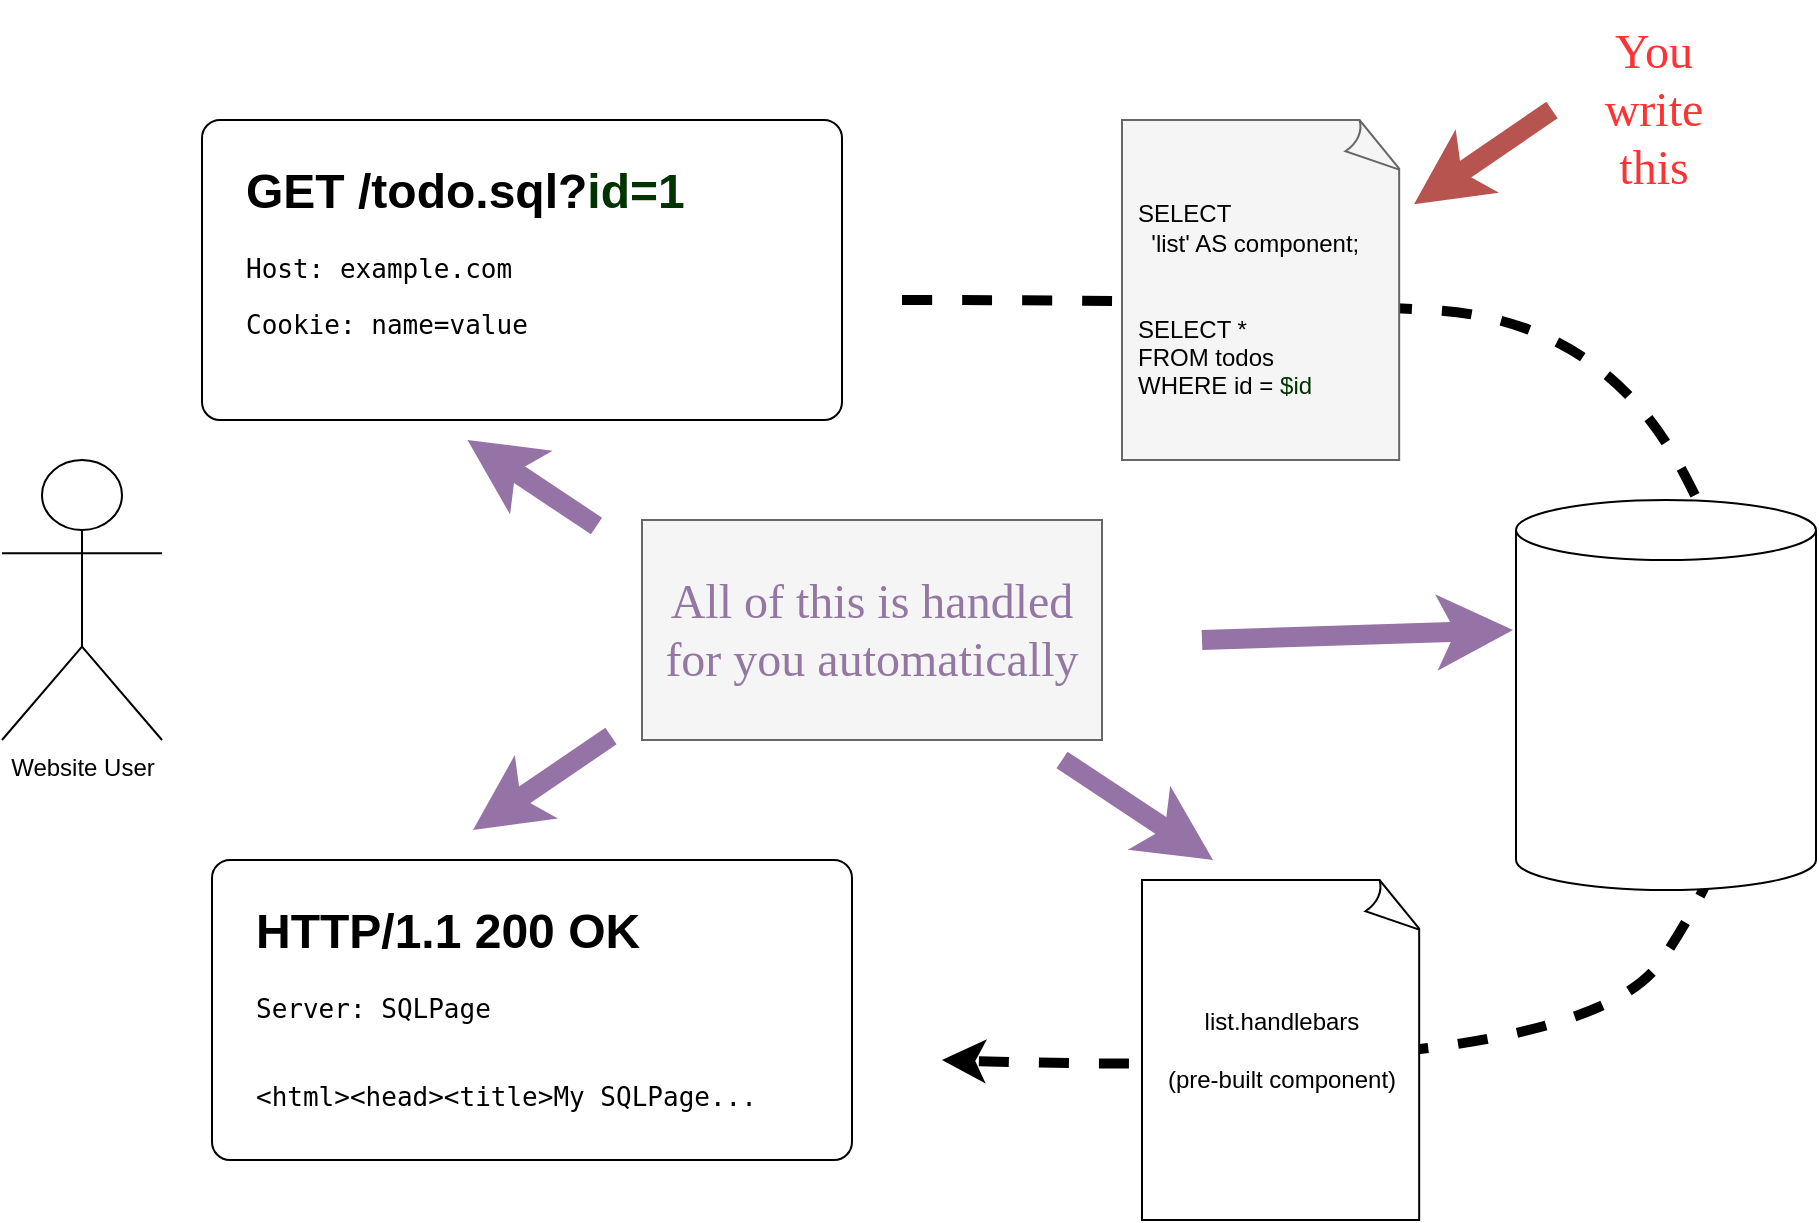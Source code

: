 <mxfile version="24.3.0" type="device">
  <diagram name="Page-1" id="qWvz8Z0mP-6tBl2-Tc15">
    <mxGraphModel dx="2195" dy="910" grid="1" gridSize="10" guides="1" tooltips="1" connect="1" arrows="1" fold="1" page="1" pageScale="1" pageWidth="827" pageHeight="1169" math="0" shadow="0">
      <root>
        <mxCell id="0" />
        <mxCell id="1" parent="0" />
        <mxCell id="-Mu83Rb6pQ0imwjiuAuA-2" value="" style="rounded=1;whiteSpace=wrap;html=1;arcSize=6;" vertex="1" parent="1">
          <mxGeometry x="20" y="230" width="320" height="150" as="geometry" />
        </mxCell>
        <mxCell id="-Mu83Rb6pQ0imwjiuAuA-1" value="&lt;h1 style=&quot;margin-top: 0px;&quot;&gt;GET /todo.sql?&lt;font color=&quot;#003300&quot;&gt;id=1&lt;/font&gt;&lt;br&gt;&lt;/h1&gt;&lt;pre style=&quot;font-size: 13px;&quot;&gt;&lt;font style=&quot;font-size: 13px;&quot;&gt;Host: example.com&lt;/font&gt;&lt;/pre&gt;&lt;pre style=&quot;font-size: 13px;&quot; data-signature=&quot;FRjGbP3zQQCt51JFaD0Ll1xKb2HQKZ0zWZPelzg69HE=&quot; class=&quot;brush: http notranslate&quot;&gt;&lt;font style=&quot;font-size: 13px;&quot;&gt;&lt;code&gt;&lt;span class=&quot;token header&quot;&gt;&lt;span class=&quot;token header-name keyword&quot;&gt;Cookie&lt;/span&gt;&lt;span class=&quot;token punctuation&quot;&gt;:&lt;/span&gt; &lt;span class=&quot;token header-value&quot;&gt;name=value&lt;/span&gt;&lt;/span&gt;&lt;/code&gt;&lt;/font&gt;&lt;/pre&gt;&lt;p&gt;&lt;/p&gt;" style="text;html=1;whiteSpace=wrap;overflow=hidden;rounded=0;" vertex="1" parent="1">
          <mxGeometry x="40" y="245" width="290" height="120" as="geometry" />
        </mxCell>
        <mxCell id="-Mu83Rb6pQ0imwjiuAuA-3" value="" style="curved=1;endArrow=classic;html=1;rounded=0;strokeWidth=5;dashed=1;" edge="1" parent="1">
          <mxGeometry width="50" height="50" relative="1" as="geometry">
            <mxPoint x="370" y="320" as="sourcePoint" />
            <mxPoint x="390" y="700" as="targetPoint" />
            <Array as="points">
              <mxPoint x="550" y="320" />
              <mxPoint x="720" y="330" />
              <mxPoint x="800" y="480" />
              <mxPoint x="790" y="590" />
              <mxPoint x="710" y="710" />
            </Array>
          </mxGeometry>
        </mxCell>
        <mxCell id="-Mu83Rb6pQ0imwjiuAuA-4" value="" style="whiteSpace=wrap;html=1;shape=mxgraph.basic.document;fillColor=#f5f5f5;strokeColor=#666666;fontColor=#333333;" vertex="1" parent="1">
          <mxGeometry x="480" y="230" width="140" height="170" as="geometry" />
        </mxCell>
        <mxCell id="-Mu83Rb6pQ0imwjiuAuA-5" value="" style="shape=cylinder3;whiteSpace=wrap;html=1;boundedLbl=1;backgroundOutline=1;size=15;" vertex="1" parent="1">
          <mxGeometry x="677" y="420" width="150" height="195" as="geometry" />
        </mxCell>
        <mxCell id="-Mu83Rb6pQ0imwjiuAuA-6" value="" style="rounded=1;whiteSpace=wrap;html=1;arcSize=6;" vertex="1" parent="1">
          <mxGeometry x="25" y="600" width="320" height="150" as="geometry" />
        </mxCell>
        <mxCell id="-Mu83Rb6pQ0imwjiuAuA-7" value="&lt;h1 style=&quot;margin-top: 0px;&quot;&gt;HTTP/1.1 200 OK&lt;br&gt;&lt;/h1&gt;&lt;pre style=&quot;font-size: 13px;&quot;&gt;&lt;font style=&quot;font-size: 13px;&quot;&gt;Server: SQLPage&lt;/font&gt;&lt;/pre&gt;&lt;pre style=&quot;font-size: 13px;&quot; data-signature=&quot;FRjGbP3zQQCt51JFaD0Ll1xKb2HQKZ0zWZPelzg69HE=&quot; class=&quot;brush: http notranslate&quot;&gt;&lt;font style=&quot;font-size: 13px;&quot;&gt;&lt;code&gt;&lt;span class=&quot;token header&quot;&gt;&lt;span class=&quot;token header-name keyword&quot;&gt;&lt;br&gt;&amp;lt;html&amp;gt;&amp;lt;head&amp;gt;&amp;lt;title&amp;gt;My SQLPage...&lt;br&gt;&lt;/span&gt;&lt;/span&gt;&lt;/code&gt;&lt;/font&gt;&lt;/pre&gt;&lt;p&gt;&lt;/p&gt;" style="text;html=1;whiteSpace=wrap;overflow=hidden;rounded=0;" vertex="1" parent="1">
          <mxGeometry x="45" y="615" width="290" height="120" as="geometry" />
        </mxCell>
        <mxCell id="-Mu83Rb6pQ0imwjiuAuA-8" value="&lt;div&gt;SELECT&lt;/div&gt;&lt;div&gt;&amp;nbsp; &#39;list&#39; AS component;&lt;br&gt;&lt;/div&gt;&lt;div&gt;&lt;br&gt;&lt;/div&gt;&lt;div&gt;&lt;br&gt;&lt;/div&gt;&lt;div&gt;SELECT *&lt;/div&gt;&lt;div&gt;FROM todos&lt;/div&gt;&lt;div&gt;WHERE id =&lt;font color=&quot;#003300&quot;&gt; $id&lt;br&gt;&lt;/font&gt;&lt;/div&gt;" style="text;html=1;align=left;verticalAlign=middle;whiteSpace=wrap;rounded=0;" vertex="1" parent="1">
          <mxGeometry x="486" y="250" width="140" height="140" as="geometry" />
        </mxCell>
        <mxCell id="-Mu83Rb6pQ0imwjiuAuA-9" value="&lt;div&gt;list.handlebars&lt;/div&gt;&lt;div&gt;&lt;br&gt;&lt;/div&gt;&lt;div&gt;(pre-built component)&lt;br&gt;&lt;/div&gt;" style="whiteSpace=wrap;html=1;shape=mxgraph.basic.document" vertex="1" parent="1">
          <mxGeometry x="490" y="610" width="140" height="170" as="geometry" />
        </mxCell>
        <mxCell id="-Mu83Rb6pQ0imwjiuAuA-10" value="" style="shape=image;verticalLabelPosition=bottom;labelBackgroundColor=default;verticalAlign=top;aspect=fixed;imageAspect=0;image=https://upload.wikimedia.org/wikipedia/commons/2/29/Postgresql_elephant.svg;" vertex="1" parent="1">
          <mxGeometry x="713.5" y="490" width="77" height="79.41" as="geometry" />
        </mxCell>
        <mxCell id="-Mu83Rb6pQ0imwjiuAuA-11" value="Website User" style="shape=umlActor;verticalLabelPosition=bottom;verticalAlign=top;html=1;outlineConnect=0;" vertex="1" parent="1">
          <mxGeometry x="-80" y="400" width="80" height="140" as="geometry" />
        </mxCell>
        <mxCell id="-Mu83Rb6pQ0imwjiuAuA-15" value="" style="endArrow=classic;html=1;rounded=0;strokeWidth=10;fillColor=#f8cecc;strokeColor=#b85450;exitX=-0.061;exitY=0.5;exitDx=0;exitDy=0;exitPerimeter=0;" edge="1" parent="1" source="-Mu83Rb6pQ0imwjiuAuA-16" target="-Mu83Rb6pQ0imwjiuAuA-8">
          <mxGeometry width="50" height="50" relative="1" as="geometry">
            <mxPoint x="677" y="220" as="sourcePoint" />
            <mxPoint x="637" y="270" as="targetPoint" />
          </mxGeometry>
        </mxCell>
        <mxCell id="-Mu83Rb6pQ0imwjiuAuA-16" value="You write this" style="text;html=1;align=center;verticalAlign=middle;whiteSpace=wrap;rounded=0;fontFamily= Just Another Hand ;fontSource=https%3A%2F%2Ffonts.googleapis.com%2Fcss%3Ffamily%3D%2BJust%2BAnother%2BHand%2B;fontSize=24;fontColor=#FF3333;" vertex="1" parent="1">
          <mxGeometry x="700.5" y="170" width="90" height="110" as="geometry" />
        </mxCell>
        <mxCell id="-Mu83Rb6pQ0imwjiuAuA-17" value="" style="endArrow=classic;html=1;rounded=0;strokeWidth=10;fillColor=#e1d5e7;strokeColor=#9673a6;exitX=-0.061;exitY=0.5;exitDx=0;exitDy=0;exitPerimeter=0;" edge="1" parent="1">
          <mxGeometry width="50" height="50" relative="1" as="geometry">
            <mxPoint x="224.5" y="538" as="sourcePoint" />
            <mxPoint x="155.5" y="585" as="targetPoint" />
          </mxGeometry>
        </mxCell>
        <mxCell id="-Mu83Rb6pQ0imwjiuAuA-18" value="" style="endArrow=classic;html=1;rounded=0;strokeWidth=10;fillColor=#e1d5e7;strokeColor=#9673a6;" edge="1" parent="1">
          <mxGeometry width="50" height="50" relative="1" as="geometry">
            <mxPoint x="217.25" y="433" as="sourcePoint" />
            <mxPoint x="152.75" y="390" as="targetPoint" />
          </mxGeometry>
        </mxCell>
        <mxCell id="-Mu83Rb6pQ0imwjiuAuA-19" value="" style="endArrow=classic;html=1;rounded=0;strokeWidth=10;fillColor=#e1d5e7;strokeColor=#9673a6;" edge="1" parent="1">
          <mxGeometry width="50" height="50" relative="1" as="geometry">
            <mxPoint x="450" y="550" as="sourcePoint" />
            <mxPoint x="525.5" y="600" as="targetPoint" />
          </mxGeometry>
        </mxCell>
        <mxCell id="-Mu83Rb6pQ0imwjiuAuA-20" value="" style="endArrow=classic;html=1;rounded=0;strokeWidth=10;fillColor=#e1d5e7;strokeColor=#9673a6;" edge="1" parent="1">
          <mxGeometry width="50" height="50" relative="1" as="geometry">
            <mxPoint x="520" y="490" as="sourcePoint" />
            <mxPoint x="675.5" y="485" as="targetPoint" />
          </mxGeometry>
        </mxCell>
        <mxCell id="-Mu83Rb6pQ0imwjiuAuA-21" value="All of this is handled for you automatically" style="text;html=1;align=center;verticalAlign=middle;whiteSpace=wrap;rounded=0;fontFamily= Just Another Hand ;fontSource=https%3A%2F%2Ffonts.googleapis.com%2Fcss%3Ffamily%3D%2BJust%2BAnother%2BHand%2B;fontSize=24;fillColor=#f5f5f5;fontColor=#9577a3;strokeColor=#666666;" vertex="1" parent="1">
          <mxGeometry x="240" y="430" width="230" height="110" as="geometry" />
        </mxCell>
      </root>
    </mxGraphModel>
  </diagram>
</mxfile>
